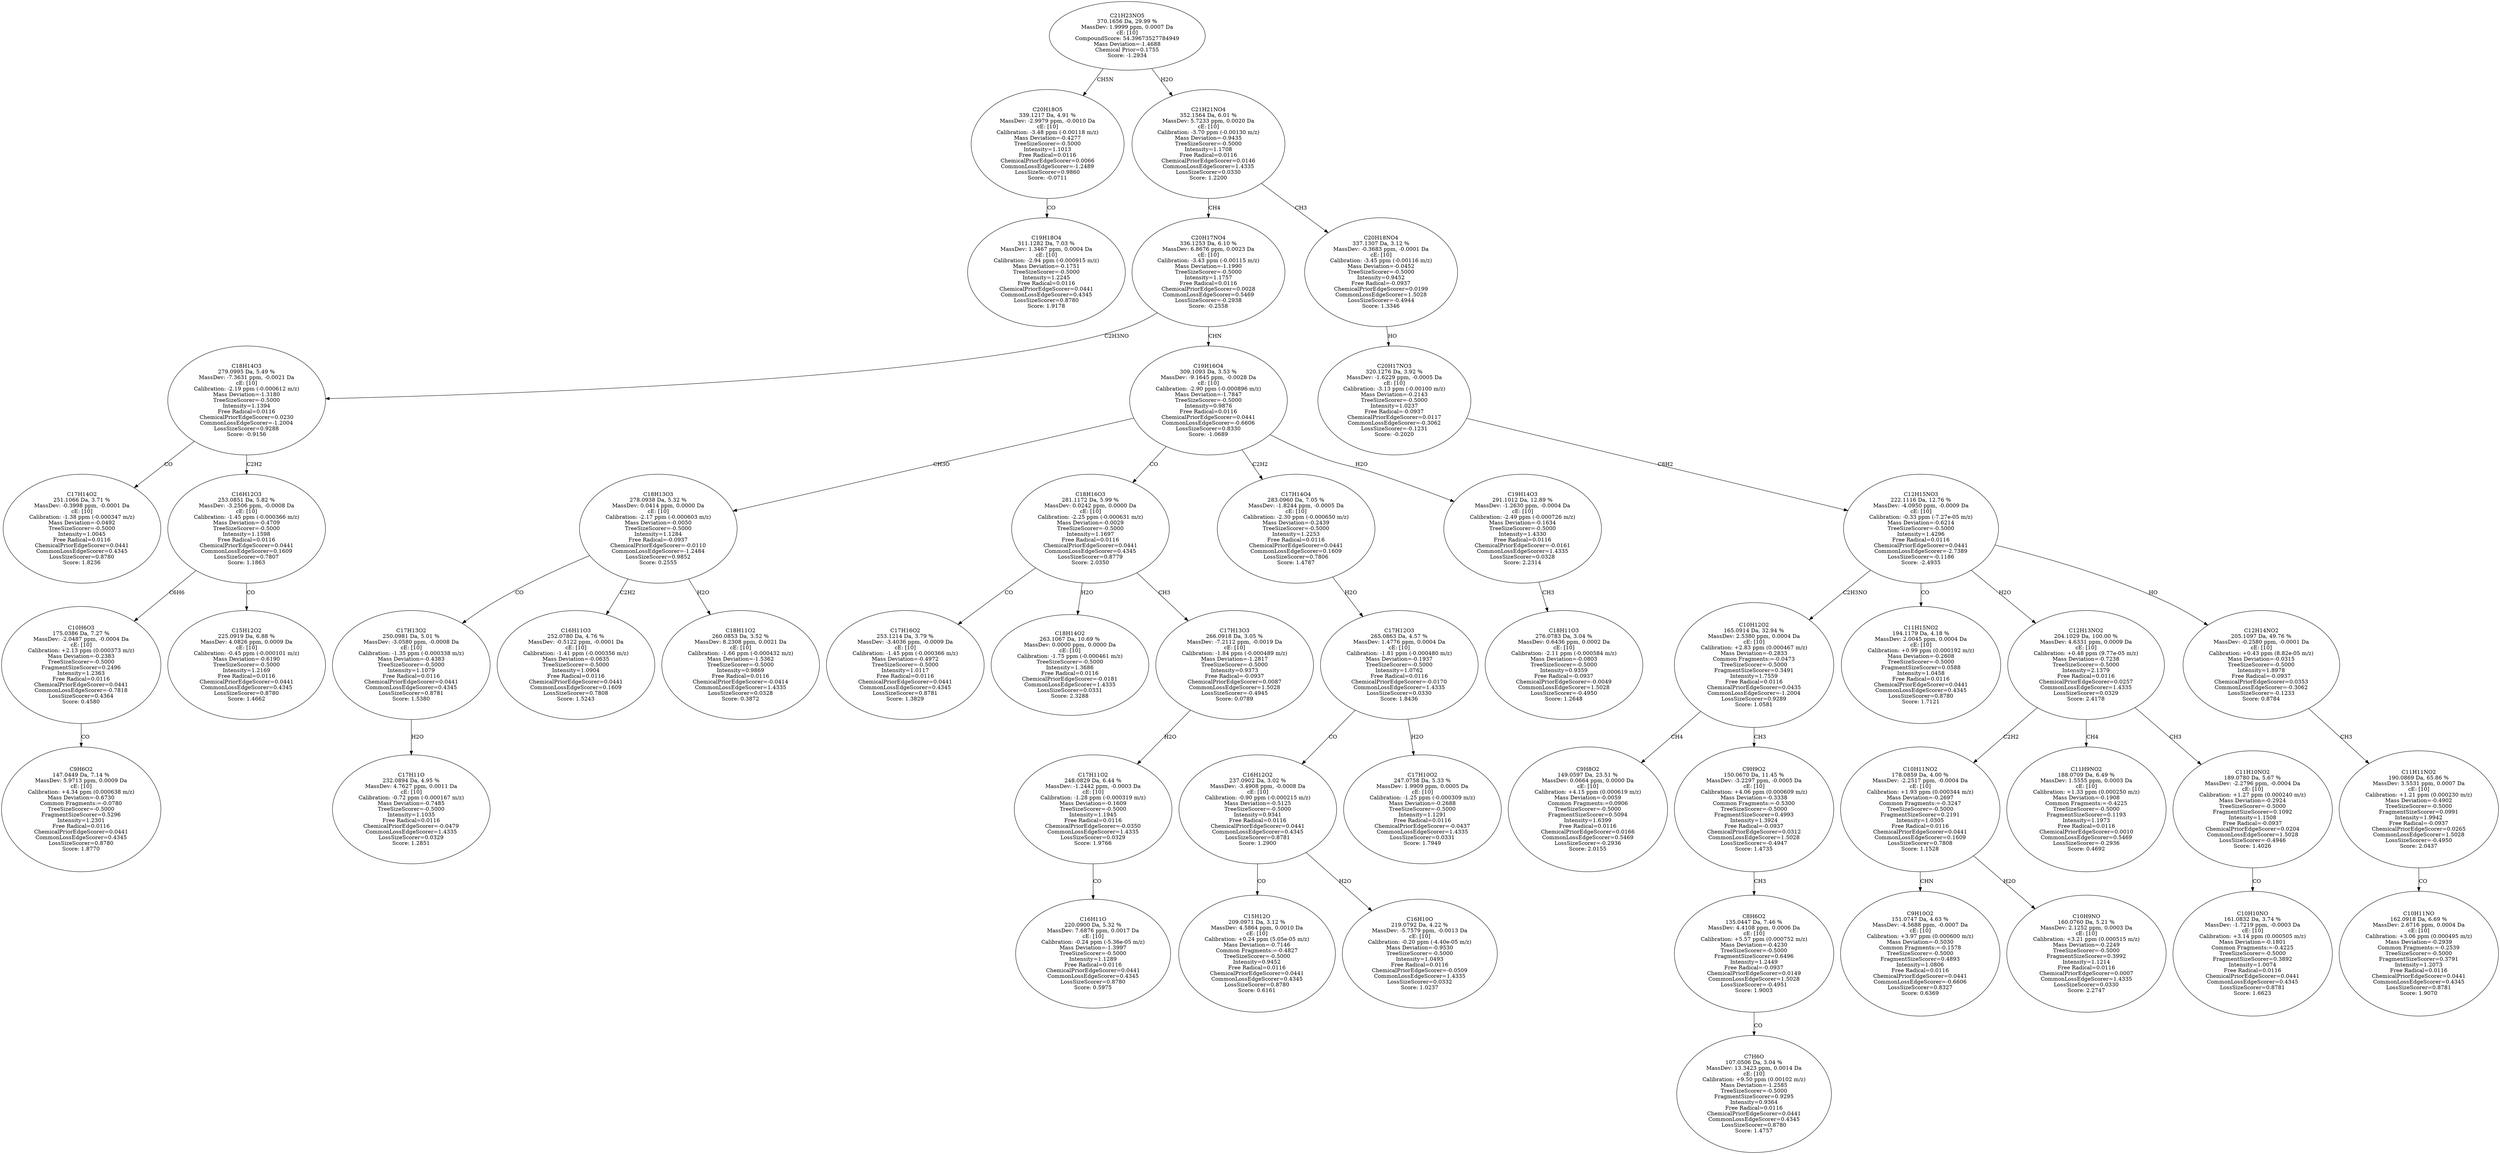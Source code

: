strict digraph {
v1 [label="C19H18O4\n311.1282 Da, 7.03 %\nMassDev: 1.3467 ppm, 0.0004 Da\ncE: [10]\nCalibration: -2.94 ppm (-0.000915 m/z)\nMass Deviation=-0.1751\nTreeSizeScorer=-0.5000\nIntensity=1.2245\nFree Radical=0.0116\nChemicalPriorEdgeScorer=0.0441\nCommonLossEdgeScorer=0.4345\nLossSizeScorer=0.8780\nScore: 1.9178"];
v2 [label="C20H18O5\n339.1217 Da, 4.91 %\nMassDev: -2.9979 ppm, -0.0010 Da\ncE: [10]\nCalibration: -3.48 ppm (-0.00118 m/z)\nMass Deviation=-0.4277\nTreeSizeScorer=-0.5000\nIntensity=1.1013\nFree Radical=0.0116\nChemicalPriorEdgeScorer=0.0066\nCommonLossEdgeScorer=-1.2489\nLossSizeScorer=0.9860\nScore: -0.0711"];
v3 [label="C17H14O2\n251.1066 Da, 3.71 %\nMassDev: -0.3998 ppm, -0.0001 Da\ncE: [10]\nCalibration: -1.38 ppm (-0.000347 m/z)\nMass Deviation=-0.0492\nTreeSizeScorer=-0.5000\nIntensity=1.0045\nFree Radical=0.0116\nChemicalPriorEdgeScorer=0.0441\nCommonLossEdgeScorer=0.4345\nLossSizeScorer=0.8780\nScore: 1.8236"];
v4 [label="C9H6O2\n147.0449 Da, 7.14 %\nMassDev: 5.9713 ppm, 0.0009 Da\ncE: [10]\nCalibration: +4.34 ppm (0.000638 m/z)\nMass Deviation=-0.6730\nCommon Fragments:=-0.0780\nTreeSizeScorer=-0.5000\nFragmentSizeScorer=0.5296\nIntensity=1.2301\nFree Radical=0.0116\nChemicalPriorEdgeScorer=0.0441\nCommonLossEdgeScorer=0.4345\nLossSizeScorer=0.8780\nScore: 1.8770"];
v5 [label="C10H6O3\n175.0386 Da, 7.27 %\nMassDev: -2.0487 ppm, -0.0004 Da\ncE: [10]\nCalibration: +2.13 ppm (0.000373 m/z)\nMass Deviation=-0.2383\nTreeSizeScorer=-0.5000\nFragmentSizeScorer=0.2496\nIntensity=1.2363\nFree Radical=0.0116\nChemicalPriorEdgeScorer=0.0441\nCommonLossEdgeScorer=-0.7818\nLossSizeScorer=0.4364\nScore: 0.4580"];
v6 [label="C15H12O2\n225.0919 Da, 6.88 %\nMassDev: 4.0826 ppm, 0.0009 Da\ncE: [10]\nCalibration: -0.45 ppm (-0.000101 m/z)\nMass Deviation=-0.6190\nTreeSizeScorer=-0.5000\nIntensity=1.2169\nFree Radical=0.0116\nChemicalPriorEdgeScorer=0.0441\nCommonLossEdgeScorer=0.4345\nLossSizeScorer=0.8780\nScore: 1.4662"];
v7 [label="C16H12O3\n253.0851 Da, 5.82 %\nMassDev: -3.2506 ppm, -0.0008 Da\ncE: [10]\nCalibration: -1.45 ppm (-0.000366 m/z)\nMass Deviation=-0.4709\nTreeSizeScorer=-0.5000\nIntensity=1.1598\nFree Radical=0.0116\nChemicalPriorEdgeScorer=0.0441\nCommonLossEdgeScorer=0.1609\nLossSizeScorer=0.7807\nScore: 1.1863"];
v8 [label="C18H14O3\n279.0995 Da, 5.49 %\nMassDev: -7.3631 ppm, -0.0021 Da\ncE: [10]\nCalibration: -2.19 ppm (-0.000612 m/z)\nMass Deviation=-1.3180\nTreeSizeScorer=-0.5000\nIntensity=1.1394\nFree Radical=0.0116\nChemicalPriorEdgeScorer=0.0230\nCommonLossEdgeScorer=-1.2004\nLossSizeScorer=0.9288\nScore: -0.9156"];
v9 [label="C17H11O\n232.0894 Da, 4.95 %\nMassDev: 4.7627 ppm, 0.0011 Da\ncE: [10]\nCalibration: -0.72 ppm (-0.000167 m/z)\nMass Deviation=-0.7485\nTreeSizeScorer=-0.5000\nIntensity=1.1035\nFree Radical=0.0116\nChemicalPriorEdgeScorer=-0.0479\nCommonLossEdgeScorer=1.4335\nLossSizeScorer=0.0329\nScore: 1.2851"];
v10 [label="C17H13O2\n250.0981 Da, 5.01 %\nMassDev: -3.0580 ppm, -0.0008 Da\ncE: [10]\nCalibration: -1.35 ppm (-0.000338 m/z)\nMass Deviation=-0.4383\nTreeSizeScorer=-0.5000\nIntensity=1.1079\nFree Radical=0.0116\nChemicalPriorEdgeScorer=0.0441\nCommonLossEdgeScorer=0.4345\nLossSizeScorer=0.8781\nScore: 1.5380"];
v11 [label="C16H11O3\n252.0780 Da, 4.76 %\nMassDev: -0.5122 ppm, -0.0001 Da\ncE: [10]\nCalibration: -1.41 ppm (-0.000356 m/z)\nMass Deviation=-0.0635\nTreeSizeScorer=-0.5000\nIntensity=1.0904\nFree Radical=0.0116\nChemicalPriorEdgeScorer=0.0441\nCommonLossEdgeScorer=0.1609\nLossSizeScorer=0.7808\nScore: 1.5243"];
v12 [label="C18H11O2\n260.0853 Da, 3.52 %\nMassDev: 8.2308 ppm, 0.0021 Da\ncE: [10]\nCalibration: -1.66 ppm (-0.000432 m/z)\nMass Deviation=-1.5362\nTreeSizeScorer=-0.5000\nIntensity=0.9869\nFree Radical=0.0116\nChemicalPriorEdgeScorer=-0.0414\nCommonLossEdgeScorer=1.4335\nLossSizeScorer=0.0328\nScore: 0.3872"];
v13 [label="C18H13O3\n278.0938 Da, 5.32 %\nMassDev: 0.0414 ppm, 0.0000 Da\ncE: [10]\nCalibration: -2.17 ppm (-0.000603 m/z)\nMass Deviation=-0.0050\nTreeSizeScorer=-0.5000\nIntensity=1.1284\nFree Radical=-0.0937\nChemicalPriorEdgeScorer=-0.0110\nCommonLossEdgeScorer=-1.2484\nLossSizeScorer=0.9852\nScore: 0.2555"];
v14 [label="C17H16O2\n253.1214 Da, 3.79 %\nMassDev: -3.4036 ppm, -0.0009 Da\ncE: [10]\nCalibration: -1.45 ppm (-0.000366 m/z)\nMass Deviation=-0.4972\nTreeSizeScorer=-0.5000\nIntensity=1.0117\nFree Radical=0.0116\nChemicalPriorEdgeScorer=0.0441\nCommonLossEdgeScorer=0.4345\nLossSizeScorer=0.8781\nScore: 1.3829"];
v15 [label="C18H14O2\n263.1067 Da, 10.69 %\nMassDev: 0.0000 ppm, 0.0000 Da\ncE: [10]\nCalibration: -1.75 ppm (-0.000461 m/z)\nTreeSizeScorer=-0.5000\nIntensity=1.3686\nFree Radical=0.0116\nChemicalPriorEdgeScorer=-0.0181\nCommonLossEdgeScorer=1.4335\nLossSizeScorer=0.0331\nScore: 2.3288"];
v16 [label="C16H11O\n220.0900 Da, 5.32 %\nMassDev: 7.6876 ppm, 0.0017 Da\ncE: [10]\nCalibration: -0.24 ppm (-5.36e-05 m/z)\nMass Deviation=-1.3997\nTreeSizeScorer=-0.5000\nIntensity=1.1289\nFree Radical=0.0116\nChemicalPriorEdgeScorer=0.0441\nCommonLossEdgeScorer=0.4345\nLossSizeScorer=0.8780\nScore: 0.5975"];
v17 [label="C17H11O2\n248.0829 Da, 6.44 %\nMassDev: -1.2442 ppm, -0.0003 Da\ncE: [10]\nCalibration: -1.28 ppm (-0.000319 m/z)\nMass Deviation=-0.1609\nTreeSizeScorer=-0.5000\nIntensity=1.1945\nFree Radical=0.0116\nChemicalPriorEdgeScorer=-0.0350\nCommonLossEdgeScorer=1.4335\nLossSizeScorer=0.0329\nScore: 1.9766"];
v18 [label="C17H13O3\n266.0918 Da, 3.05 %\nMassDev: -7.2112 ppm, -0.0019 Da\ncE: [10]\nCalibration: -1.84 ppm (-0.000489 m/z)\nMass Deviation=-1.2817\nTreeSizeScorer=-0.5000\nIntensity=0.9373\nFree Radical=-0.0937\nChemicalPriorEdgeScorer=0.0087\nCommonLossEdgeScorer=1.5028\nLossSizeScorer=-0.4945\nScore: 0.0789"];
v19 [label="C18H16O3\n281.1172 Da, 5.99 %\nMassDev: 0.0242 ppm, 0.0000 Da\ncE: [10]\nCalibration: -2.25 ppm (-0.000631 m/z)\nMass Deviation=-0.0029\nTreeSizeScorer=-0.5000\nIntensity=1.1697\nFree Radical=0.0116\nChemicalPriorEdgeScorer=0.0441\nCommonLossEdgeScorer=0.4345\nLossSizeScorer=0.8779\nScore: 2.0350"];
v20 [label="C15H12O\n209.0971 Da, 3.12 %\nMassDev: 4.5864 ppm, 0.0010 Da\ncE: [10]\nCalibration: +0.24 ppm (5.05e-05 m/z)\nMass Deviation=-0.7146\nCommon Fragments:=-0.4827\nTreeSizeScorer=-0.5000\nIntensity=0.9452\nFree Radical=0.0116\nChemicalPriorEdgeScorer=0.0441\nCommonLossEdgeScorer=0.4345\nLossSizeScorer=0.8780\nScore: 0.6161"];
v21 [label="C16H10O\n219.0792 Da, 4.22 %\nMassDev: -5.7579 ppm, -0.0013 Da\ncE: [10]\nCalibration: -0.20 ppm (-4.40e-05 m/z)\nMass Deviation=-0.9530\nTreeSizeScorer=-0.5000\nIntensity=1.0493\nFree Radical=0.0116\nChemicalPriorEdgeScorer=-0.0509\nCommonLossEdgeScorer=1.4335\nLossSizeScorer=0.0332\nScore: 1.0237"];
v22 [label="C16H12O2\n237.0902 Da, 3.02 %\nMassDev: -3.4908 ppm, -0.0008 Da\ncE: [10]\nCalibration: -0.90 ppm (-0.000215 m/z)\nMass Deviation=-0.5125\nTreeSizeScorer=-0.5000\nIntensity=0.9341\nFree Radical=0.0116\nChemicalPriorEdgeScorer=0.0441\nCommonLossEdgeScorer=0.4345\nLossSizeScorer=0.8781\nScore: 1.2900"];
v23 [label="C17H10O2\n247.0758 Da, 5.33 %\nMassDev: 1.9909 ppm, 0.0005 Da\ncE: [10]\nCalibration: -1.25 ppm (-0.000309 m/z)\nMass Deviation=-0.2688\nTreeSizeScorer=-0.5000\nIntensity=1.1291\nFree Radical=0.0116\nChemicalPriorEdgeScorer=-0.0437\nCommonLossEdgeScorer=1.4335\nLossSizeScorer=0.0331\nScore: 1.7949"];
v24 [label="C17H12O3\n265.0863 Da, 4.57 %\nMassDev: 1.4776 ppm, 0.0004 Da\ncE: [10]\nCalibration: -1.81 ppm (-0.000480 m/z)\nMass Deviation=-0.1937\nTreeSizeScorer=-0.5000\nIntensity=1.0762\nFree Radical=0.0116\nChemicalPriorEdgeScorer=-0.0170\nCommonLossEdgeScorer=1.4335\nLossSizeScorer=0.0330\nScore: 1.8436"];
v25 [label="C17H14O4\n283.0960 Da, 7.05 %\nMassDev: -1.8244 ppm, -0.0005 Da\ncE: [10]\nCalibration: -2.30 ppm (-0.000650 m/z)\nMass Deviation=-0.2439\nTreeSizeScorer=-0.5000\nIntensity=1.2253\nFree Radical=0.0116\nChemicalPriorEdgeScorer=0.0441\nCommonLossEdgeScorer=0.1609\nLossSizeScorer=0.7806\nScore: 1.4787"];
v26 [label="C18H11O3\n276.0783 Da, 3.04 %\nMassDev: 0.6436 ppm, 0.0002 Da\ncE: [10]\nCalibration: -2.11 ppm (-0.000584 m/z)\nMass Deviation=-0.0803\nTreeSizeScorer=-0.5000\nIntensity=0.9359\nFree Radical=-0.0937\nChemicalPriorEdgeScorer=-0.0049\nCommonLossEdgeScorer=1.5028\nLossSizeScorer=-0.4950\nScore: 1.2648"];
v27 [label="C19H14O3\n291.1012 Da, 12.89 %\nMassDev: -1.2630 ppm, -0.0004 Da\ncE: [10]\nCalibration: -2.49 ppm (-0.000726 m/z)\nMass Deviation=-0.1634\nTreeSizeScorer=-0.5000\nIntensity=1.4330\nFree Radical=0.0116\nChemicalPriorEdgeScorer=-0.0161\nCommonLossEdgeScorer=1.4335\nLossSizeScorer=0.0328\nScore: 2.2314"];
v28 [label="C19H16O4\n309.1093 Da, 3.53 %\nMassDev: -9.1645 ppm, -0.0028 Da\ncE: [10]\nCalibration: -2.90 ppm (-0.000896 m/z)\nMass Deviation=-1.7847\nTreeSizeScorer=-0.5000\nIntensity=0.9876\nFree Radical=0.0116\nChemicalPriorEdgeScorer=0.0441\nCommonLossEdgeScorer=-0.6606\nLossSizeScorer=0.8330\nScore: -1.0689"];
v29 [label="C20H17NO4\n336.1253 Da, 6.10 %\nMassDev: 6.8676 ppm, 0.0023 Da\ncE: [10]\nCalibration: -3.43 ppm (-0.00115 m/z)\nMass Deviation=-1.1990\nTreeSizeScorer=-0.5000\nIntensity=1.1757\nFree Radical=0.0116\nChemicalPriorEdgeScorer=0.0028\nCommonLossEdgeScorer=0.5469\nLossSizeScorer=-0.2938\nScore: -0.2558"];
v30 [label="C9H8O2\n149.0597 Da, 23.51 %\nMassDev: 0.0664 ppm, 0.0000 Da\ncE: [10]\nCalibration: +4.15 ppm (0.000619 m/z)\nMass Deviation=-0.0059\nCommon Fragments:=0.0906\nTreeSizeScorer=-0.5000\nFragmentSizeScorer=0.5094\nIntensity=1.6399\nFree Radical=0.0116\nChemicalPriorEdgeScorer=0.0166\nCommonLossEdgeScorer=0.5469\nLossSizeScorer=-0.2936\nScore: 2.0155"];
v31 [label="C7H6O\n107.0506 Da, 3.04 %\nMassDev: 13.3423 ppm, 0.0014 Da\ncE: [10]\nCalibration: +9.50 ppm (0.00102 m/z)\nMass Deviation=-1.2585\nTreeSizeScorer=-0.5000\nFragmentSizeScorer=0.9295\nIntensity=0.9364\nFree Radical=0.0116\nChemicalPriorEdgeScorer=0.0441\nCommonLossEdgeScorer=0.4345\nLossSizeScorer=0.8780\nScore: 1.4757"];
v32 [label="C8H6O2\n135.0447 Da, 7.46 %\nMassDev: 4.4108 ppm, 0.0006 Da\ncE: [10]\nCalibration: +5.57 ppm (0.000752 m/z)\nMass Deviation=-0.4230\nTreeSizeScorer=-0.5000\nFragmentSizeScorer=0.6496\nIntensity=1.2449\nFree Radical=-0.0937\nChemicalPriorEdgeScorer=0.0149\nCommonLossEdgeScorer=1.5028\nLossSizeScorer=-0.4951\nScore: 1.9003"];
v33 [label="C9H9O2\n150.0670 Da, 11.45 %\nMassDev: -3.2297 ppm, -0.0005 Da\ncE: [10]\nCalibration: +4.06 ppm (0.000609 m/z)\nMass Deviation=-0.3338\nCommon Fragments:=-0.5300\nTreeSizeScorer=-0.5000\nFragmentSizeScorer=0.4993\nIntensity=1.3924\nFree Radical=-0.0937\nChemicalPriorEdgeScorer=0.0312\nCommonLossEdgeScorer=1.5028\nLossSizeScorer=-0.4947\nScore: 1.4735"];
v34 [label="C10H12O2\n165.0914 Da, 32.94 %\nMassDev: 2.5380 ppm, 0.0004 Da\ncE: [10]\nCalibration: +2.83 ppm (0.000467 m/z)\nMass Deviation=-0.2833\nCommon Fragments:=-0.0473\nTreeSizeScorer=-0.5000\nFragmentSizeScorer=0.3491\nIntensity=1.7559\nFree Radical=0.0116\nChemicalPriorEdgeScorer=0.0435\nCommonLossEdgeScorer=-1.2004\nLossSizeScorer=0.9289\nScore: 1.0581"];
v35 [label="C11H15NO2\n194.1179 Da, 4.18 %\nMassDev: 2.0045 ppm, 0.0004 Da\ncE: [10]\nCalibration: +0.99 ppm (0.000192 m/z)\nMass Deviation=-0.2608\nTreeSizeScorer=-0.5000\nFragmentSizeScorer=0.0588\nIntensity=1.0458\nFree Radical=0.0116\nChemicalPriorEdgeScorer=0.0441\nCommonLossEdgeScorer=0.4345\nLossSizeScorer=0.8780\nScore: 1.7121"];
v36 [label="C9H10O2\n151.0747 Da, 4.63 %\nMassDev: -4.5688 ppm, -0.0007 Da\ncE: [10]\nCalibration: +3.97 ppm (0.000600 m/z)\nMass Deviation=-0.5030\nCommon Fragments:=-0.1578\nTreeSizeScorer=-0.5000\nFragmentSizeScorer=0.4893\nIntensity=1.0806\nFree Radical=0.0116\nChemicalPriorEdgeScorer=0.0441\nCommonLossEdgeScorer=-0.6606\nLossSizeScorer=0.8327\nScore: 0.6369"];
v37 [label="C10H9NO\n160.0760 Da, 5.21 %\nMassDev: 2.1252 ppm, 0.0003 Da\ncE: [10]\nCalibration: +3.21 ppm (0.000515 m/z)\nMass Deviation=-0.2249\nTreeSizeScorer=-0.5000\nFragmentSizeScorer=0.3992\nIntensity=1.1214\nFree Radical=0.0116\nChemicalPriorEdgeScorer=0.0007\nCommonLossEdgeScorer=1.4335\nLossSizeScorer=0.0330\nScore: 2.2747"];
v38 [label="C10H11NO2\n178.0859 Da, 4.00 %\nMassDev: -2.2517 ppm, -0.0004 Da\ncE: [10]\nCalibration: +1.93 ppm (0.000344 m/z)\nMass Deviation=-0.2697\nCommon Fragments:=-0.3247\nTreeSizeScorer=-0.5000\nFragmentSizeScorer=0.2191\nIntensity=1.0305\nFree Radical=0.0116\nChemicalPriorEdgeScorer=0.0441\nCommonLossEdgeScorer=0.1609\nLossSizeScorer=0.7808\nScore: 1.1528"];
v39 [label="C11H9NO2\n188.0709 Da, 6.49 %\nMassDev: 1.5555 ppm, 0.0003 Da\ncE: [10]\nCalibration: +1.33 ppm (0.000250 m/z)\nMass Deviation=-0.1908\nCommon Fragments:=-0.4225\nTreeSizeScorer=-0.5000\nFragmentSizeScorer=0.1193\nIntensity=1.1973\nFree Radical=0.0116\nChemicalPriorEdgeScorer=0.0010\nCommonLossEdgeScorer=0.5469\nLossSizeScorer=-0.2936\nScore: 0.4692"];
v40 [label="C10H10NO\n161.0832 Da, 3.74 %\nMassDev: -1.7219 ppm, -0.0003 Da\ncE: [10]\nCalibration: +3.14 ppm (0.000505 m/z)\nMass Deviation=-0.1801\nCommon Fragments:=-0.4225\nTreeSizeScorer=-0.5000\nFragmentSizeScorer=0.3892\nIntensity=1.0074\nFree Radical=0.0116\nChemicalPriorEdgeScorer=0.0441\nCommonLossEdgeScorer=0.4345\nLossSizeScorer=0.8781\nScore: 1.6623"];
v41 [label="C11H10NO2\n189.0780 Da, 5.67 %\nMassDev: -2.2796 ppm, -0.0004 Da\ncE: [10]\nCalibration: +1.27 ppm (0.000240 m/z)\nMass Deviation=-0.2924\nTreeSizeScorer=-0.5000\nFragmentSizeScorer=0.1092\nIntensity=1.1508\nFree Radical=-0.0937\nChemicalPriorEdgeScorer=0.0204\nCommonLossEdgeScorer=1.5028\nLossSizeScorer=-0.4946\nScore: 1.4026"];
v42 [label="C12H13NO2\n204.1029 Da, 100.00 %\nMassDev: 4.6331 ppm, 0.0009 Da\ncE: [10]\nCalibration: +0.48 ppm (9.77e-05 m/z)\nMass Deviation=-0.7238\nTreeSizeScorer=-0.5000\nIntensity=2.1379\nFree Radical=0.0116\nChemicalPriorEdgeScorer=0.0257\nCommonLossEdgeScorer=1.4335\nLossSizeScorer=0.0329\nScore: 2.4178"];
v43 [label="C10H11NO\n162.0918 Da, 6.69 %\nMassDev: 2.6716 ppm, 0.0004 Da\ncE: [10]\nCalibration: +3.06 ppm (0.000495 m/z)\nMass Deviation=-0.2939\nCommon Fragments:=-0.2539\nTreeSizeScorer=-0.5000\nFragmentSizeScorer=0.3791\nIntensity=1.2073\nFree Radical=0.0116\nChemicalPriorEdgeScorer=0.0441\nCommonLossEdgeScorer=0.4345\nLossSizeScorer=0.8781\nScore: 1.9070"];
v44 [label="C11H11NO2\n190.0869 Da, 65.86 %\nMassDev: 3.5531 ppm, 0.0007 Da\ncE: [10]\nCalibration: +1.21 ppm (0.000230 m/z)\nMass Deviation=-0.4902\nTreeSizeScorer=-0.5000\nFragmentSizeScorer=0.0991\nIntensity=1.9942\nFree Radical=-0.0937\nChemicalPriorEdgeScorer=0.0265\nCommonLossEdgeScorer=1.5028\nLossSizeScorer=-0.4950\nScore: 2.0437"];
v45 [label="C12H14NO2\n205.1097 Da, 49.76 %\nMassDev: -0.2580 ppm, -0.0001 Da\ncE: [10]\nCalibration: +0.43 ppm (8.82e-05 m/z)\nMass Deviation=-0.0315\nTreeSizeScorer=-0.5000\nIntensity=1.8978\nFree Radical=-0.0937\nChemicalPriorEdgeScorer=0.0353\nCommonLossEdgeScorer=-0.3062\nLossSizeScorer=-0.1233\nScore: 0.8784"];
v46 [label="C12H15NO3\n222.1116 Da, 12.76 %\nMassDev: -4.0950 ppm, -0.0009 Da\ncE: [10]\nCalibration: -0.33 ppm (-7.27e-05 m/z)\nMass Deviation=-0.6214\nTreeSizeScorer=-0.5000\nIntensity=1.4296\nFree Radical=0.0116\nChemicalPriorEdgeScorer=0.0441\nCommonLossEdgeScorer=-2.7389\nLossSizeScorer=-0.1186\nScore: -2.4935"];
v47 [label="C20H17NO3\n320.1276 Da, 3.92 %\nMassDev: -1.6229 ppm, -0.0005 Da\ncE: [10]\nCalibration: -3.13 ppm (-0.00100 m/z)\nMass Deviation=-0.2143\nTreeSizeScorer=-0.5000\nIntensity=1.0237\nFree Radical=-0.0937\nChemicalPriorEdgeScorer=0.0117\nCommonLossEdgeScorer=-0.3062\nLossSizeScorer=-0.1231\nScore: -0.2020"];
v48 [label="C20H18NO4\n337.1307 Da, 3.12 %\nMassDev: -0.3683 ppm, -0.0001 Da\ncE: [10]\nCalibration: -3.45 ppm (-0.00116 m/z)\nMass Deviation=-0.0452\nTreeSizeScorer=-0.5000\nIntensity=0.9452\nFree Radical=-0.0937\nChemicalPriorEdgeScorer=0.0199\nCommonLossEdgeScorer=1.5028\nLossSizeScorer=-0.4944\nScore: 1.3346"];
v49 [label="C21H21NO4\n352.1564 Da, 6.01 %\nMassDev: 5.7233 ppm, 0.0020 Da\ncE: [10]\nCalibration: -3.70 ppm (-0.00130 m/z)\nMass Deviation=-0.9435\nTreeSizeScorer=-0.5000\nIntensity=1.1708\nFree Radical=0.0116\nChemicalPriorEdgeScorer=0.0146\nCommonLossEdgeScorer=1.4335\nLossSizeScorer=0.0330\nScore: 1.2200"];
v50 [label="C21H23NO5\n370.1656 Da, 29.99 %\nMassDev: 1.9999 ppm, 0.0007 Da\ncE: [10]\nCompoundScore: 54.39673527784949\nMass Deviation=-1.4688\nChemical Prior=0.1755\nScore: -1.2934"];
v2 -> v1 [label="CO"];
v50 -> v2 [label="CH5N"];
v8 -> v3 [label="CO"];
v5 -> v4 [label="CO"];
v7 -> v5 [label="C6H6"];
v7 -> v6 [label="CO"];
v8 -> v7 [label="C2H2"];
v29 -> v8 [label="C2H3NO"];
v10 -> v9 [label="H2O"];
v13 -> v10 [label="CO"];
v13 -> v11 [label="C2H2"];
v13 -> v12 [label="H2O"];
v28 -> v13 [label="CH3O"];
v19 -> v14 [label="CO"];
v19 -> v15 [label="H2O"];
v17 -> v16 [label="CO"];
v18 -> v17 [label="H2O"];
v19 -> v18 [label="CH3"];
v28 -> v19 [label="CO"];
v22 -> v20 [label="CO"];
v22 -> v21 [label="H2O"];
v24 -> v22 [label="CO"];
v24 -> v23 [label="H2O"];
v25 -> v24 [label="H2O"];
v28 -> v25 [label="C2H2"];
v27 -> v26 [label="CH3"];
v28 -> v27 [label="H2O"];
v29 -> v28 [label="CHN"];
v49 -> v29 [label="CH4"];
v34 -> v30 [label="CH4"];
v32 -> v31 [label="CO"];
v33 -> v32 [label="CH3"];
v34 -> v33 [label="CH3"];
v46 -> v34 [label="C2H3NO"];
v46 -> v35 [label="CO"];
v38 -> v36 [label="CHN"];
v38 -> v37 [label="H2O"];
v42 -> v38 [label="C2H2"];
v42 -> v39 [label="CH4"];
v41 -> v40 [label="CO"];
v42 -> v41 [label="CH3"];
v46 -> v42 [label="H2O"];
v44 -> v43 [label="CO"];
v45 -> v44 [label="CH3"];
v46 -> v45 [label="HO"];
v47 -> v46 [label="C8H2"];
v48 -> v47 [label="HO"];
v49 -> v48 [label="CH3"];
v50 -> v49 [label="H2O"];
}